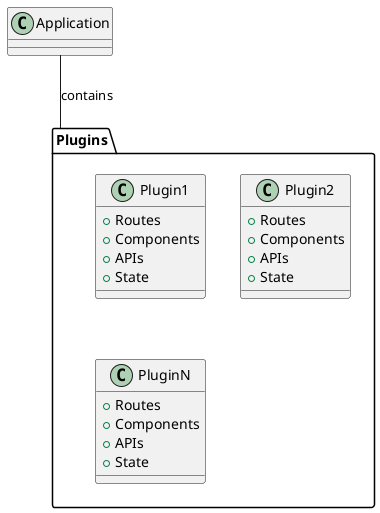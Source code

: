 @startuml BackstageApplication

class Application {
}

package Plugins {
    class Plugin1 {
        +Routes
        +Components
        +APIs
        +State
    }
    class Plugin2 {
        +Routes
        +Components
        +APIs
        +State
    }
    class PluginN {
        +Routes
        +Components
        +APIs
        +State
    }
}

Application -- Plugins : contains
@enduml
